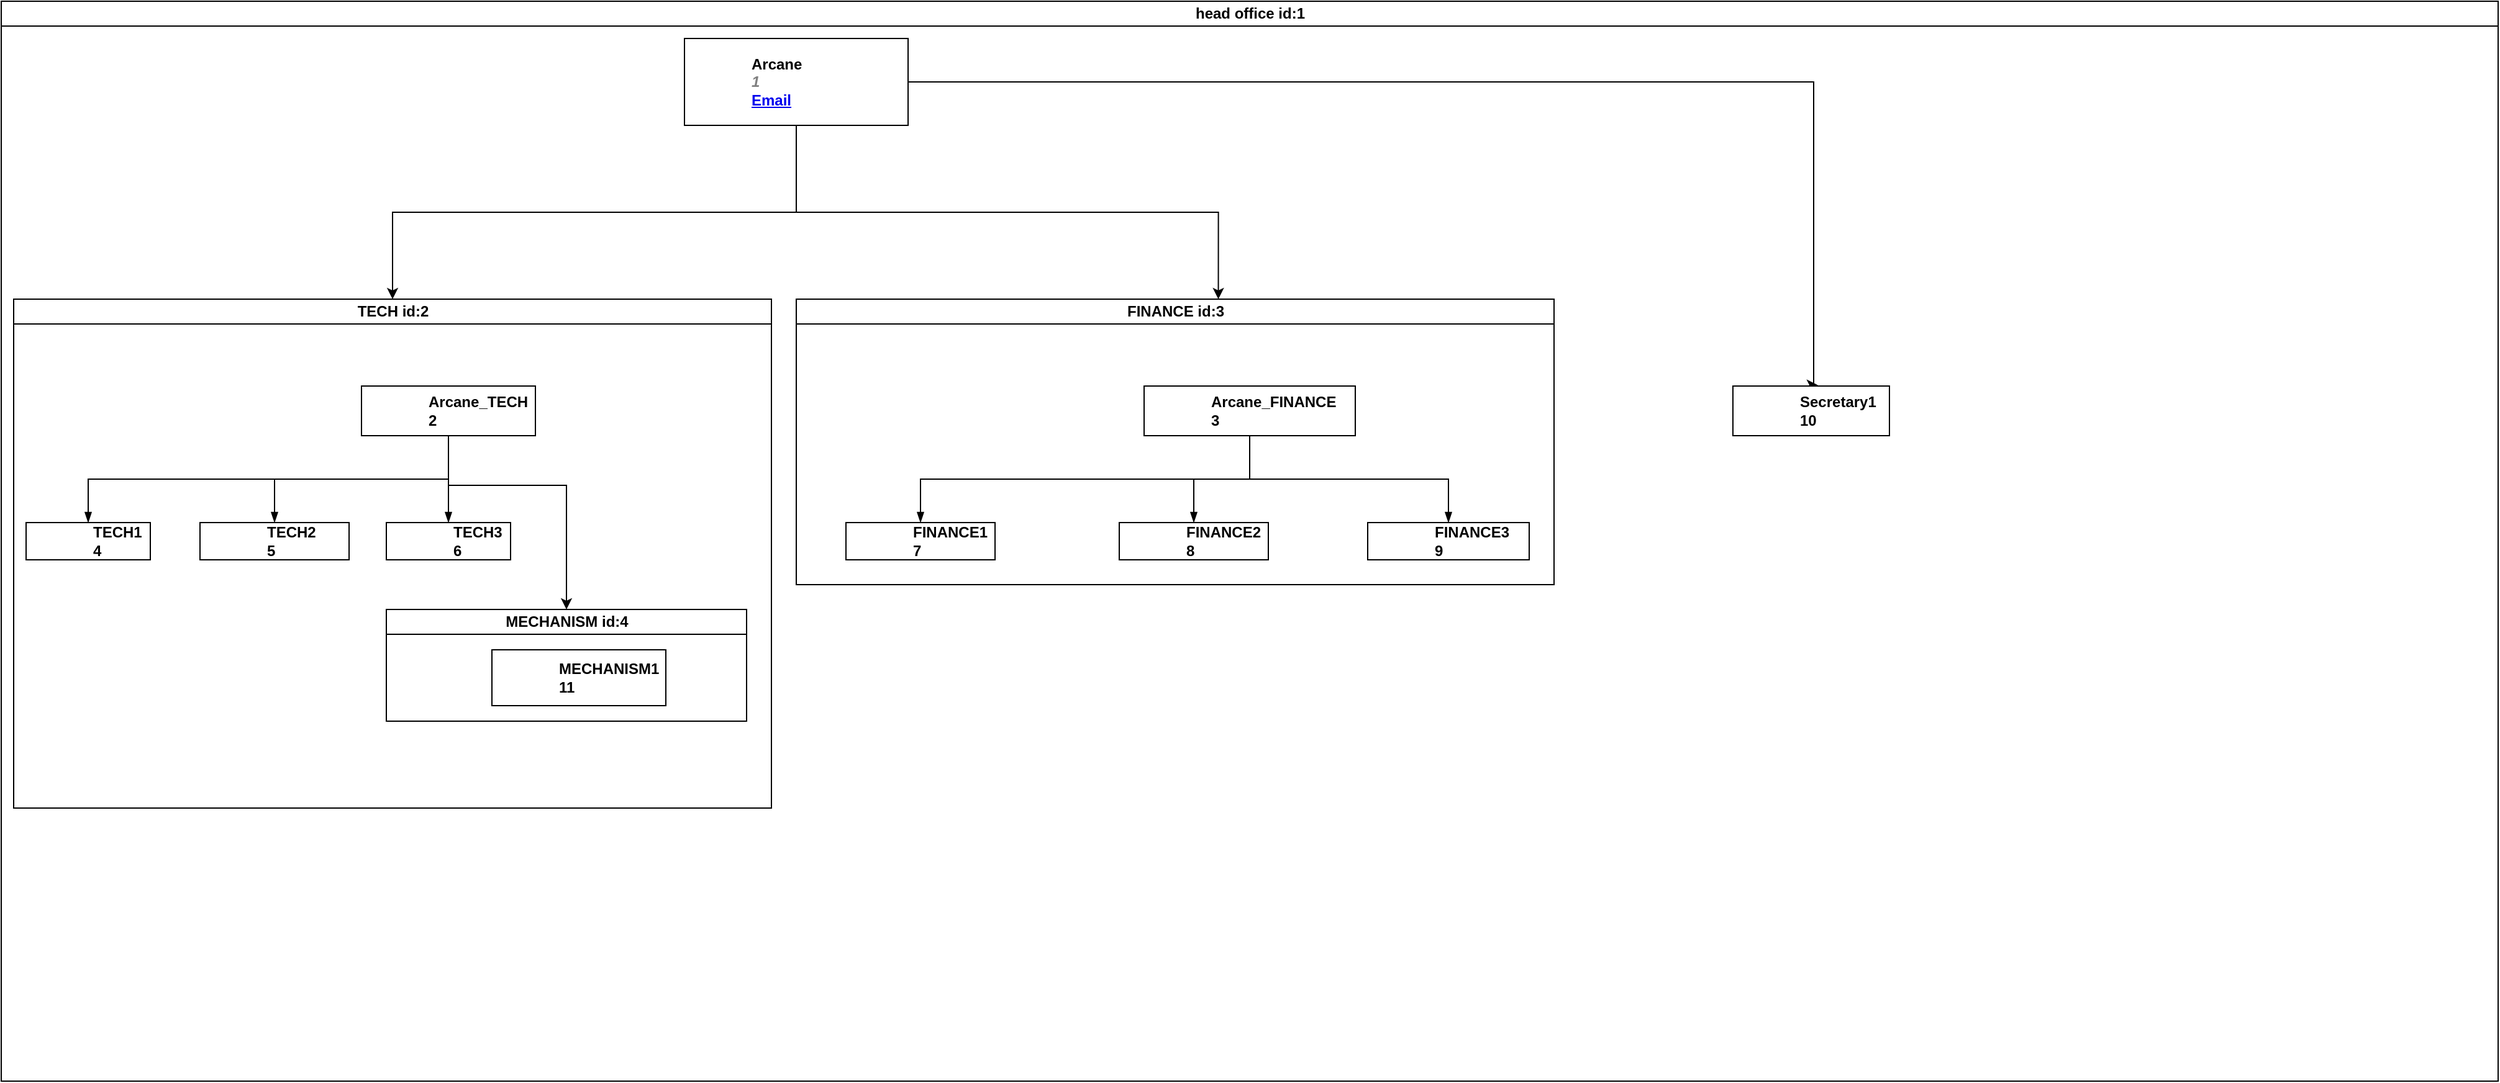 <mxfile version="22.1.2" type="device">
  <diagram id="prtHgNgQTEPvFCAcTncT" name="Page-1">
    <mxGraphModel dx="2236" dy="779" grid="1" gridSize="10" guides="1" tooltips="1" connect="1" arrows="1" fold="1" page="1" pageScale="1" pageWidth="827" pageHeight="1169" math="0" shadow="0">
      <root>
        <mxCell id="0" />
        <mxCell id="1" parent="0" />
        <mxCell id="dNxyNK7c78bLwvsdeMH5-11" value="head office id:1" style="swimlane;html=1;startSize=20;horizontal=1;containerType=tree;glass=0;" parent="1" vertex="1">
          <mxGeometry x="-520" y="50" width="2010" height="870" as="geometry" />
        </mxCell>
        <mxCell id="pZTVClq1Mo_877PxYeE3-19" style="edgeStyle=orthogonalEdgeStyle;rounded=0;orthogonalLoop=1;jettySize=auto;html=1;exitX=0.5;exitY=1;exitDx=0;exitDy=0;" parent="dNxyNK7c78bLwvsdeMH5-11" source="dNxyNK7c78bLwvsdeMH5-12" target="pZTVClq1Mo_877PxYeE3-1" edge="1">
          <mxGeometry relative="1" as="geometry" />
        </mxCell>
        <mxCell id="pZTVClq1Mo_877PxYeE3-42" style="edgeStyle=orthogonalEdgeStyle;rounded=0;orthogonalLoop=1;jettySize=auto;html=1;exitX=1;exitY=0.5;exitDx=0;exitDy=0;entryX=0.543;entryY=-0.02;entryDx=0;entryDy=0;entryPerimeter=0;" parent="dNxyNK7c78bLwvsdeMH5-11" source="dNxyNK7c78bLwvsdeMH5-12" target="pZTVClq1Mo_877PxYeE3-41" edge="1">
          <mxGeometry relative="1" as="geometry">
            <Array as="points">
              <mxPoint x="1459" y="65" />
            </Array>
          </mxGeometry>
        </mxCell>
        <UserObject label="Arcane&lt;br&gt;&lt;font color=&quot;#808080&quot;&gt;&lt;i&gt;1&lt;/i&gt;&lt;/font&gt;&lt;br&gt;&lt;a href=&quot;mailto:%email%&quot;&gt;Email&lt;/a&gt;" name="Tessa Miller" position="CFO" location="Office 1" email="me@example.com" placeholders="1" link="https://www.draw.io" id="dNxyNK7c78bLwvsdeMH5-12">
          <mxCell style="label;image=https://cdn3.iconfinder.com/data/icons/user-avatars-1/512/users-3-128.png;whiteSpace=wrap;html=1;rounded=0;glass=0;treeMoving=1;treeFolding=1;" parent="dNxyNK7c78bLwvsdeMH5-11" vertex="1">
            <mxGeometry x="550" y="30" width="180" height="70" as="geometry" />
          </mxCell>
        </UserObject>
        <mxCell id="pZTVClq1Mo_877PxYeE3-1" value="TECH id:2" style="swimlane;html=1;startSize=20;horizontal=1;containerType=tree;glass=0;" parent="dNxyNK7c78bLwvsdeMH5-11" vertex="1">
          <mxGeometry x="10" y="240" width="610" height="410" as="geometry" />
        </mxCell>
        <UserObject label="Arcane_TECH&lt;br&gt;2" name="Tessa Miller" position="CFO" location="Office 1" email="me@example.com" placeholders="1" link="https://www.draw.io" id="pZTVClq1Mo_877PxYeE3-2">
          <mxCell style="label;image=https://cdn3.iconfinder.com/data/icons/user-avatars-1/512/users-3-128.png;whiteSpace=wrap;html=1;rounded=0;glass=0;treeMoving=1;treeFolding=1;" parent="pZTVClq1Mo_877PxYeE3-1" vertex="1">
            <mxGeometry x="280" y="70" width="140" height="40" as="geometry" />
          </mxCell>
        </UserObject>
        <mxCell id="pZTVClq1Mo_877PxYeE3-3" value="" style="endArrow=blockThin;endFill=1;fontSize=11;edgeStyle=elbowEdgeStyle;elbow=vertical;rounded=0;" parent="pZTVClq1Mo_877PxYeE3-1" source="pZTVClq1Mo_877PxYeE3-2" target="pZTVClq1Mo_877PxYeE3-4" edge="1">
          <mxGeometry relative="1" as="geometry" />
        </mxCell>
        <UserObject label="TECH1&lt;br&gt;4" name="Edward Morrison" position="Brand Manager" location="Office 2" email="me@example.com" placeholders="1" link="https://www.draw.io" id="pZTVClq1Mo_877PxYeE3-4">
          <mxCell style="label;image=https://cdn3.iconfinder.com/data/icons/user-avatars-1/512/users-10-3-128.png;whiteSpace=wrap;html=1;rounded=0;glass=0;treeFolding=1;treeMoving=1;" parent="pZTVClq1Mo_877PxYeE3-1" vertex="1">
            <mxGeometry x="10" y="180" width="100" height="30" as="geometry" />
          </mxCell>
        </UserObject>
        <mxCell id="pZTVClq1Mo_877PxYeE3-5" value="" style="endArrow=blockThin;endFill=1;fontSize=11;edgeStyle=elbowEdgeStyle;elbow=vertical;rounded=0;" parent="pZTVClq1Mo_877PxYeE3-1" source="pZTVClq1Mo_877PxYeE3-2" target="pZTVClq1Mo_877PxYeE3-6" edge="1">
          <mxGeometry relative="1" as="geometry" />
        </mxCell>
        <UserObject label="TECH2&lt;br&gt;5" name="Evan Valet" position="HR Director" location="Office 4" email="me@example.com" placeholders="1" link="https://www.draw.io" id="pZTVClq1Mo_877PxYeE3-6">
          <mxCell style="label;image=https://cdn3.iconfinder.com/data/icons/user-avatars-1/512/users-9-2-128.png;whiteSpace=wrap;html=1;rounded=0;glass=0;treeFolding=1;treeMoving=1;" parent="pZTVClq1Mo_877PxYeE3-1" vertex="1">
            <mxGeometry x="150" y="180" width="120" height="30" as="geometry" />
          </mxCell>
        </UserObject>
        <mxCell id="pZTVClq1Mo_877PxYeE3-7" value="" style="endArrow=blockThin;endFill=1;fontSize=11;edgeStyle=elbowEdgeStyle;elbow=vertical;rounded=0;" parent="pZTVClq1Mo_877PxYeE3-1" source="pZTVClq1Mo_877PxYeE3-2" target="pZTVClq1Mo_877PxYeE3-8" edge="1">
          <mxGeometry relative="1" as="geometry" />
        </mxCell>
        <mxCell id="pZTVClq1Mo_877PxYeE3-55" style="edgeStyle=orthogonalEdgeStyle;rounded=0;orthogonalLoop=1;jettySize=auto;html=1;exitX=0.5;exitY=1;exitDx=0;exitDy=0;entryX=0.5;entryY=0;entryDx=0;entryDy=0;" parent="pZTVClq1Mo_877PxYeE3-1" source="pZTVClq1Mo_877PxYeE3-2" target="pZTVClq1Mo_877PxYeE3-43" edge="1">
          <mxGeometry relative="1" as="geometry">
            <Array as="points">
              <mxPoint x="350" y="150" />
              <mxPoint x="445" y="150" />
            </Array>
          </mxGeometry>
        </mxCell>
        <UserObject label="TECH3&lt;br&gt;6" name="Alison Donovan" position="System Admin" location="Office 3" email="me@example.com" placeholders="1" link="https://www.draw.io" id="pZTVClq1Mo_877PxYeE3-8">
          <mxCell style="label;image=https://cdn3.iconfinder.com/data/icons/user-avatars-1/512/users-2-128.png;whiteSpace=wrap;html=1;rounded=0;glass=0;" parent="pZTVClq1Mo_877PxYeE3-1" vertex="1">
            <mxGeometry x="300" y="180" width="100" height="30" as="geometry" />
          </mxCell>
        </UserObject>
        <mxCell id="pZTVClq1Mo_877PxYeE3-43" value="MECHANISM id:4" style="swimlane;html=1;startSize=20;horizontal=1;containerType=tree;glass=0;" parent="pZTVClq1Mo_877PxYeE3-1" vertex="1">
          <mxGeometry x="300" y="250" width="290" height="90" as="geometry" />
        </mxCell>
        <UserObject label="MECHANISM1&lt;br&gt;11" name="Tessa Miller" position="CFO" location="Office 1" email="me@example.com" placeholders="1" link="https://www.draw.io" id="pZTVClq1Mo_877PxYeE3-44">
          <mxCell style="label;image=https://cdn3.iconfinder.com/data/icons/user-avatars-1/512/users-3-128.png;whiteSpace=wrap;html=1;rounded=0;glass=0;treeMoving=1;treeFolding=1;" parent="pZTVClq1Mo_877PxYeE3-43" vertex="1">
            <mxGeometry x="85" y="32.5" width="140" height="45" as="geometry" />
          </mxCell>
        </UserObject>
        <mxCell id="pZTVClq1Mo_877PxYeE3-10" value="FINANCE id:3" style="swimlane;html=1;startSize=20;horizontal=1;containerType=tree;glass=0;" parent="dNxyNK7c78bLwvsdeMH5-11" vertex="1">
          <mxGeometry x="640" y="240" width="610" height="230" as="geometry" />
        </mxCell>
        <UserObject label="Arcane_FINANCE&lt;br&gt;3" name="Tessa Miller" position="CFO" location="Office 1" email="me@example.com" placeholders="1" link="https://www.draw.io" id="pZTVClq1Mo_877PxYeE3-11">
          <mxCell style="label;image=https://cdn3.iconfinder.com/data/icons/user-avatars-1/512/users-3-128.png;whiteSpace=wrap;html=1;rounded=0;glass=0;treeMoving=1;treeFolding=1;" parent="pZTVClq1Mo_877PxYeE3-10" vertex="1">
            <mxGeometry x="280" y="70" width="170" height="40" as="geometry" />
          </mxCell>
        </UserObject>
        <mxCell id="pZTVClq1Mo_877PxYeE3-12" value="" style="endArrow=blockThin;endFill=1;fontSize=11;edgeStyle=elbowEdgeStyle;elbow=vertical;rounded=0;" parent="pZTVClq1Mo_877PxYeE3-10" source="pZTVClq1Mo_877PxYeE3-11" target="pZTVClq1Mo_877PxYeE3-13" edge="1">
          <mxGeometry relative="1" as="geometry" />
        </mxCell>
        <UserObject label="FINANCE1&lt;br&gt;7" name="Edward Morrison" position="Brand Manager" location="Office 2" email="me@example.com" placeholders="1" link="https://www.draw.io" id="pZTVClq1Mo_877PxYeE3-13">
          <mxCell style="label;image=https://cdn3.iconfinder.com/data/icons/user-avatars-1/512/users-10-3-128.png;whiteSpace=wrap;html=1;rounded=0;glass=0;treeFolding=1;treeMoving=1;" parent="pZTVClq1Mo_877PxYeE3-10" vertex="1">
            <mxGeometry x="40" y="180" width="120" height="30" as="geometry" />
          </mxCell>
        </UserObject>
        <mxCell id="pZTVClq1Mo_877PxYeE3-14" value="" style="endArrow=blockThin;endFill=1;fontSize=11;edgeStyle=elbowEdgeStyle;elbow=vertical;rounded=0;" parent="pZTVClq1Mo_877PxYeE3-10" source="pZTVClq1Mo_877PxYeE3-11" target="pZTVClq1Mo_877PxYeE3-15" edge="1">
          <mxGeometry relative="1" as="geometry" />
        </mxCell>
        <UserObject label="FINANCE2&lt;br&gt;8" name="Evan Valet" position="HR Director" location="Office 4" email="me@example.com" placeholders="1" link="https://www.draw.io" id="pZTVClq1Mo_877PxYeE3-15">
          <mxCell style="label;image=https://cdn3.iconfinder.com/data/icons/user-avatars-1/512/users-9-2-128.png;whiteSpace=wrap;html=1;rounded=0;glass=0;treeFolding=1;treeMoving=1;" parent="pZTVClq1Mo_877PxYeE3-10" vertex="1">
            <mxGeometry x="260" y="180" width="120" height="30" as="geometry" />
          </mxCell>
        </UserObject>
        <mxCell id="pZTVClq1Mo_877PxYeE3-16" value="" style="endArrow=blockThin;endFill=1;fontSize=11;edgeStyle=elbowEdgeStyle;elbow=vertical;rounded=0;" parent="pZTVClq1Mo_877PxYeE3-10" source="pZTVClq1Mo_877PxYeE3-11" target="pZTVClq1Mo_877PxYeE3-17" edge="1">
          <mxGeometry relative="1" as="geometry" />
        </mxCell>
        <UserObject label="FINANCE3&lt;br&gt;9" name="Alison Donovan" position="System Admin" location="Office 3" email="me@example.com" placeholders="1" link="https://www.draw.io" id="pZTVClq1Mo_877PxYeE3-17">
          <mxCell style="label;image=https://cdn3.iconfinder.com/data/icons/user-avatars-1/512/users-2-128.png;whiteSpace=wrap;html=1;rounded=0;glass=0;" parent="pZTVClq1Mo_877PxYeE3-10" vertex="1">
            <mxGeometry x="460" y="180" width="130" height="30" as="geometry" />
          </mxCell>
        </UserObject>
        <mxCell id="pZTVClq1Mo_877PxYeE3-20" style="edgeStyle=orthogonalEdgeStyle;rounded=0;orthogonalLoop=1;jettySize=auto;html=1;exitX=0.5;exitY=1;exitDx=0;exitDy=0;entryX=0.557;entryY=0;entryDx=0;entryDy=0;entryPerimeter=0;" parent="dNxyNK7c78bLwvsdeMH5-11" source="dNxyNK7c78bLwvsdeMH5-12" target="pZTVClq1Mo_877PxYeE3-10" edge="1">
          <mxGeometry relative="1" as="geometry" />
        </mxCell>
        <UserObject label="Secretary1&lt;br&gt;10" name="Edward Morrison" position="Brand Manager" location="Office 2" email="me@example.com" placeholders="1" link="https://www.draw.io" id="pZTVClq1Mo_877PxYeE3-41">
          <mxCell style="label;image=https://cdn3.iconfinder.com/data/icons/user-avatars-1/512/users-10-3-128.png;whiteSpace=wrap;html=1;rounded=0;glass=0;treeFolding=1;treeMoving=1;" parent="dNxyNK7c78bLwvsdeMH5-11" vertex="1">
            <mxGeometry x="1394" y="310" width="126" height="40" as="geometry" />
          </mxCell>
        </UserObject>
      </root>
    </mxGraphModel>
  </diagram>
</mxfile>
